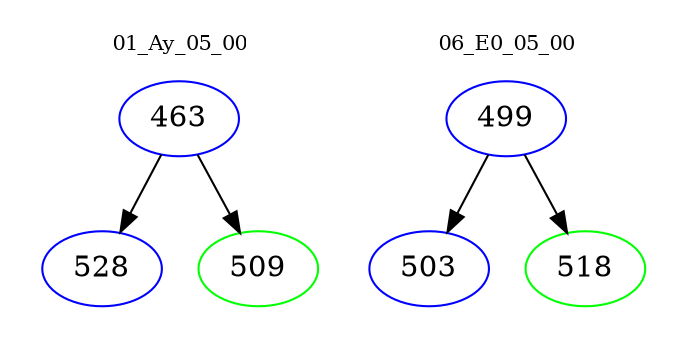 digraph{
subgraph cluster_0 {
color = white
label = "01_Ay_05_00";
fontsize=10;
T0_463 [label="463", color="blue"]
T0_463 -> T0_528 [color="black"]
T0_528 [label="528", color="blue"]
T0_463 -> T0_509 [color="black"]
T0_509 [label="509", color="green"]
}
subgraph cluster_1 {
color = white
label = "06_E0_05_00";
fontsize=10;
T1_499 [label="499", color="blue"]
T1_499 -> T1_503 [color="black"]
T1_503 [label="503", color="blue"]
T1_499 -> T1_518 [color="black"]
T1_518 [label="518", color="green"]
}
}
